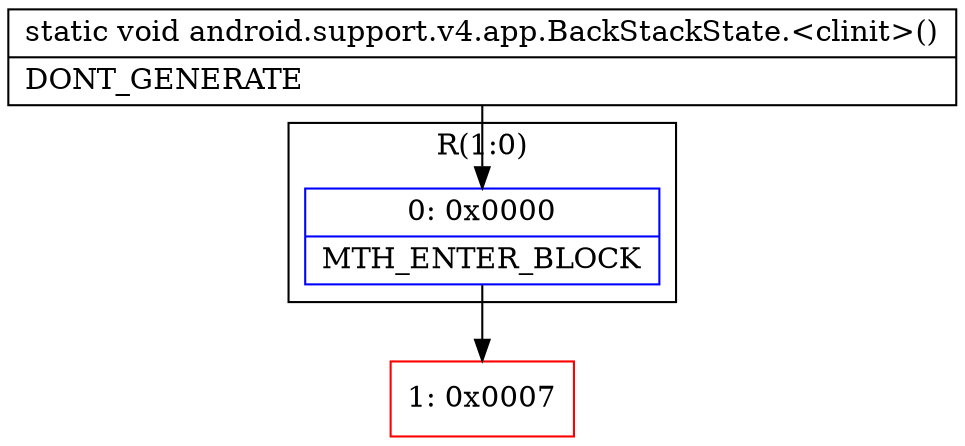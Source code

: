 digraph "CFG forandroid.support.v4.app.BackStackState.\<clinit\>()V" {
subgraph cluster_Region_1244602114 {
label = "R(1:0)";
node [shape=record,color=blue];
Node_0 [shape=record,label="{0\:\ 0x0000|MTH_ENTER_BLOCK\l}"];
}
Node_1 [shape=record,color=red,label="{1\:\ 0x0007}"];
MethodNode[shape=record,label="{static void android.support.v4.app.BackStackState.\<clinit\>()  | DONT_GENERATE\l}"];
MethodNode -> Node_0;
Node_0 -> Node_1;
}


